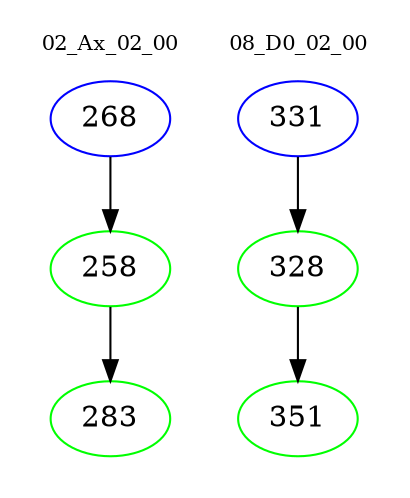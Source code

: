 digraph{
subgraph cluster_0 {
color = white
label = "02_Ax_02_00";
fontsize=10;
T0_268 [label="268", color="blue"]
T0_268 -> T0_258 [color="black"]
T0_258 [label="258", color="green"]
T0_258 -> T0_283 [color="black"]
T0_283 [label="283", color="green"]
}
subgraph cluster_1 {
color = white
label = "08_D0_02_00";
fontsize=10;
T1_331 [label="331", color="blue"]
T1_331 -> T1_328 [color="black"]
T1_328 [label="328", color="green"]
T1_328 -> T1_351 [color="black"]
T1_351 [label="351", color="green"]
}
}
